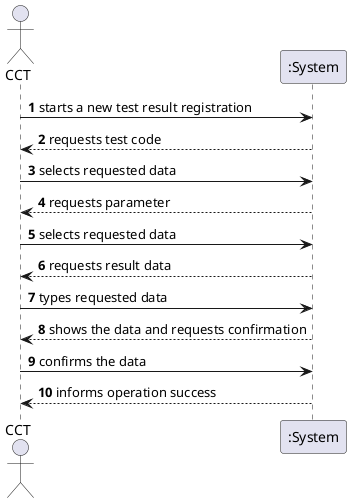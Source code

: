 @startuml
actor CCT as cct
participant ":System" as sys

cct -> sys : **1** starts a new test result registration
sys --> cct : **2** requests test code
cct -> sys : **3** selects requested data
sys --> cct : **4** requests parameter
cct -> sys : **5** selects requested data
sys --> cct : **6** requests result data
cct -> sys : **7** types requested data
sys --> cct : **8** shows the data and requests confirmation
cct -> sys : **9** confirms the data
sys --> cct : **10** informs operation success
@enduml